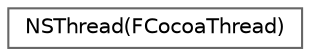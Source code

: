 digraph "Graphical Class Hierarchy"
{
 // INTERACTIVE_SVG=YES
 // LATEX_PDF_SIZE
  bgcolor="transparent";
  edge [fontname=Helvetica,fontsize=10,labelfontname=Helvetica,labelfontsize=10];
  node [fontname=Helvetica,fontsize=10,shape=box,height=0.2,width=0.4];
  rankdir="LR";
  Node0 [id="Node000000",label="NSThread(FCocoaThread)",height=0.2,width=0.4,color="grey40", fillcolor="white", style="filled",URL="$df/d75/categoryNSThread_07FCocoaThread_08.html",tooltip=" "];
}
